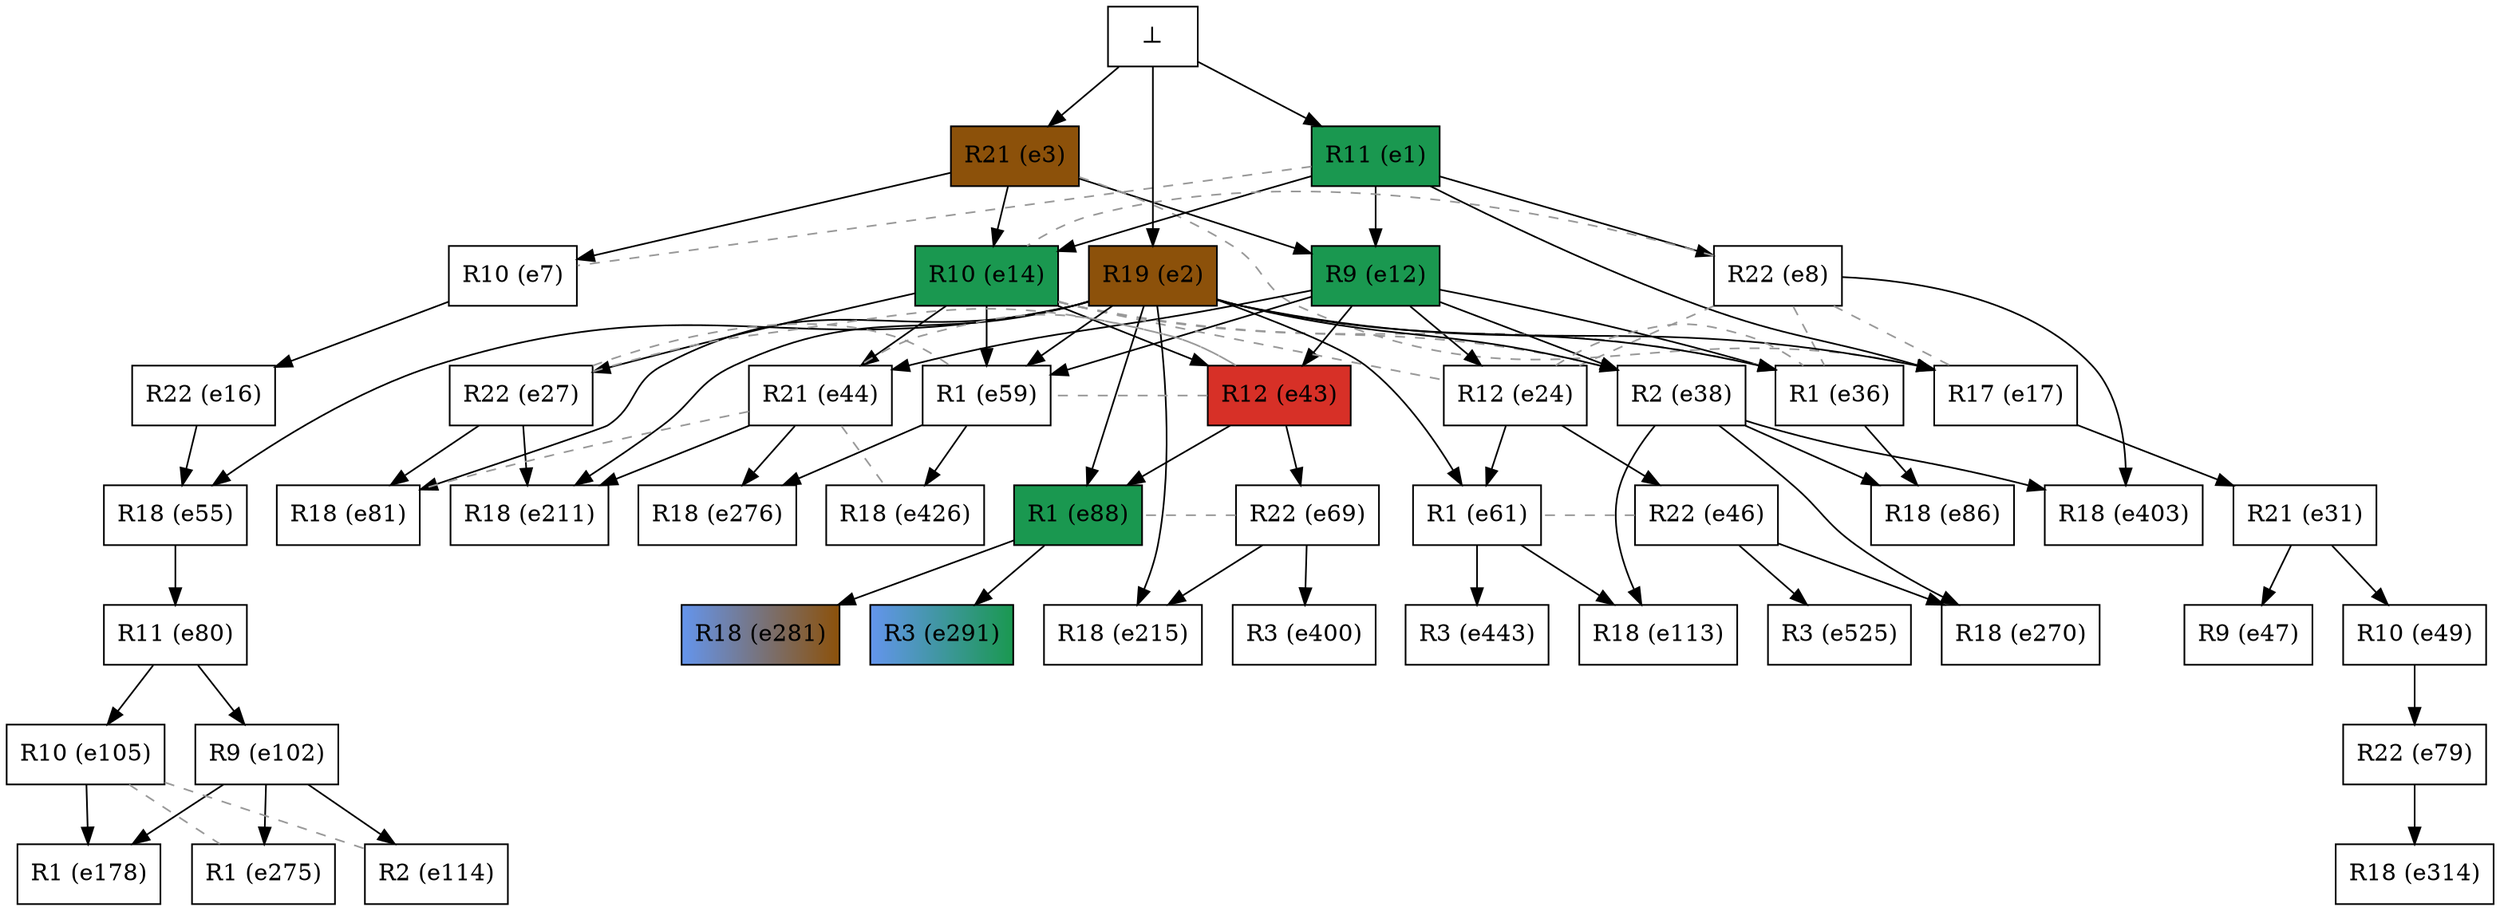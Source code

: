 digraph test {
  e3 -> e7;
  e1 -> e8;
  e1 -> e12;
  e3 -> e12;
  e1 -> e14;
  e3 -> e14;
  e7 -> e16;
  e1 -> e17;
  e2 -> e17;
  e12 -> e24;
  e14 -> e27;
  e17 -> e31;
  e2 -> e36;
  e12 -> e36;
  e2 -> e38;
  e12 -> e38;
  e12 -> e43;
  e14 -> e43;
  e12 -> e44;
  e14 -> e44;
  e24 -> e46;
  e31 -> e47;
  e31 -> e49;
  e2 -> e55;
  e16 -> e55;
  e2 -> e59;
  e12 -> e59;
  e14 -> e59;
  e2 -> e61;
  e24 -> e61;
  e43 -> e69;
  e49 -> e79;
  e55 -> e80;
  e2 -> e81;
  e27 -> e81;
  e36 -> e86;
  e38 -> e86;
  e2 -> e88;
  e43 -> e88;
  e80 -> e102;
  e80 -> e105;
  e38 -> e113;
  e61 -> e113;
  e102 -> e114;
  e102 -> e178;
  e105 -> e178;
  e2 -> e211;
  e27 -> e211;
  e44 -> e211;
  e2 -> e215;
  e69 -> e215;
  e38 -> e270;
  e46 -> e270;
  e102 -> e275;
  e44 -> e276;
  e59 -> e276;
  e88 -> e281;
  e88 -> e291;
  e79 -> e314;
  e69 -> e400;
  e8 -> e403;
  e38 -> e403;
  e59 -> e426;
  e61 -> e443;
  e46 -> e525;
  e0 -> e1;
  e0 -> e2;
  e0 -> e3;

//conflicts
  e1 -> e7 [arrowhead=none color=gray60 style=dashed constraint=false];
  e3 -> e17 [arrowhead=none color=gray60 style=dashed constraint=false];
  e8 -> e14 [arrowhead=none color=gray60 style=dashed constraint=false];
  e8 -> e17 [arrowhead=none color=gray60 style=dashed constraint=false];
  e8 -> e24 [arrowhead=none color=gray60 style=dashed constraint=false];
  e8 -> e36 [arrowhead=none color=gray60 style=dashed constraint=false];
  e14 -> e24 [arrowhead=none color=gray60 style=dashed constraint=false];
  e14 -> e36 [arrowhead=none color=gray60 style=dashed constraint=false];
  e14 -> e38 [arrowhead=none color=gray60 style=dashed constraint=false];
  e24 -> e36 [arrowhead=none color=gray60 style=dashed constraint=false];
  e27 -> e43 [arrowhead=none color=gray60 style=dashed constraint=false];
  e27 -> e59 [arrowhead=none color=gray60 style=dashed constraint=false];
  e43 -> e44 [arrowhead=none color=gray60 style=dashed constraint=false];
  e43 -> e59 [arrowhead=none color=gray60 style=dashed constraint=false];
  e44 -> e81 [arrowhead=none color=gray60 style=dashed constraint=false];
  e44 -> e426 [arrowhead=none color=gray60 style=dashed constraint=false];
  e46 -> e61 [arrowhead=none color=gray60 style=dashed constraint=false];
  e69 -> e88 [arrowhead=none color=gray60 style=dashed constraint=false];
  e105 -> e114 [arrowhead=none color=gray60 style=dashed constraint=false];
  e105 -> e275 [arrowhead=none color=gray60 style=dashed constraint=false];

  e1 [color="black" fillcolor="#1a9850:#1a9850" label="R11 (e1)" shape=box style=filled];
  e2 [color="black" fillcolor="#8c510a:#8c510a" label="R19 (e2)" shape=box style=filled];
  e3 [color="black" fillcolor="#8c510a:#8c510a" label="R21 (e3)" shape=box style=filled];
  e7 [color="black" fillcolor="white:white" label="R10 (e7)" shape=box style=filled];
  e8 [color="black" fillcolor="white:white" label="R22 (e8)" shape=box style=filled];
  e12 [color="black" fillcolor="#1a9850:#1a9850" label="R9 (e12)" shape=box style=filled];
  e14 [color="black" fillcolor="#1a9850:#1a9850" label="R10 (e14)" shape=box style=filled];
  e16 [color="black" fillcolor="white:white" label="R22 (e16)" shape=box style=filled];
  e17 [color="black" fillcolor="white:white" label="R17 (e17)" shape=box style=filled];
  e24 [color="black" fillcolor="white:white" label="R12 (e24)" shape=box style=filled];
  e27 [color="black" fillcolor="white:white" label="R22 (e27)" shape=box style=filled];
  e31 [color="black" fillcolor="white:white" label="R21 (e31)" shape=box style=filled];
  e36 [color="black" fillcolor="white:white" label="R1 (e36)" shape=box style=filled];
  e38 [color="black" fillcolor="white:white" label="R2 (e38)" shape=box style=filled];
  e43 [color="black" fillcolor="#d73027:#d73027" label="R12 (e43)" shape=box style=filled];
  e44 [color="black" fillcolor="white:white" label="R21 (e44)" shape=box style=filled];
  e46 [color="black" fillcolor="white:white" label="R22 (e46)" shape=box style=filled];
  e47 [color="black" fillcolor="white:white" label="R9 (e47)" shape=box style=filled];
  e49 [color="black" fillcolor="white:white" label="R10 (e49)" shape=box style=filled];
  e55 [color="black" fillcolor="white:white" label="R18 (e55)" shape=box style=filled];
  e59 [color="black" fillcolor="white:white" label="R1 (e59)" shape=box style=filled];
  e61 [color="black" fillcolor="white:white" label="R1 (e61)" shape=box style=filled];
  e69 [color="black" fillcolor="white:white" label="R22 (e69)" shape=box style=filled];
  e79 [color="black" fillcolor="white:white" label="R22 (e79)" shape=box style=filled];
  e80 [color="black" fillcolor="white:white" label="R11 (e80)" shape=box style=filled];
  e81 [color="black" fillcolor="white:white" label="R18 (e81)" shape=box style=filled];
  e86 [color="black" fillcolor="white:white" label="R18 (e86)" shape=box style=filled];
  e88 [color="black" fillcolor="#1a9850:#1a9850" label="R1 (e88)" shape=box style=filled];
  e102 [color="black" fillcolor="white:white" label="R9 (e102)" shape=box style=filled];
  e105 [color="black" fillcolor="white:white" label="R10 (e105)" shape=box style=filled];
  e113 [color="black" fillcolor="white:white" label="R18 (e113)" shape=box style=filled];
  e114 [color="black" fillcolor="white:white" label="R2 (e114)" shape=box style=filled];
  e178 [color="black" fillcolor="white:white" label="R1 (e178)" shape=box style=filled];
  e211 [color="black" fillcolor="white:white" label="R18 (e211)" shape=box style=filled];
  e215 [color="black" fillcolor="white:white" label="R18 (e215)" shape=box style=filled];
  e270 [color="black" fillcolor="white:white" label="R18 (e270)" shape=box style=filled];
  e275 [color="black" fillcolor="white:white" label="R1 (e275)" shape=box style=filled];
  e276 [color="black" fillcolor="white:white" label="R18 (e276)" shape=box style=filled];
  e281 [color="black" fillcolor="cornflowerblue:#8c510a" label="R18 (e281)" shape=box style=filled];
  e291 [color="black" fillcolor="cornflowerblue:#1a9850" label="R3 (e291)" shape=box style=filled];
  e314 [color="black" fillcolor="white:white" label="R18 (e314)" shape=box style=filled];
  e400 [color="black" fillcolor="white:white" label="R3 (e400)" shape=box style=filled];
  e403 [color="black" fillcolor="white:white" label="R18 (e403)" shape=box style=filled];
  e426 [color="black" fillcolor="white:white" label="R18 (e426)" shape=box style=filled];
  e443 [color="black" fillcolor="white:white" label="R3 (e443)" shape=box style=filled];
  e525 [color="black" fillcolor="white:white" label="R3 (e525)" shape=box style=filled];
  e0 [fillcolor="white" label="⊥" shape=box style=filled];
}
